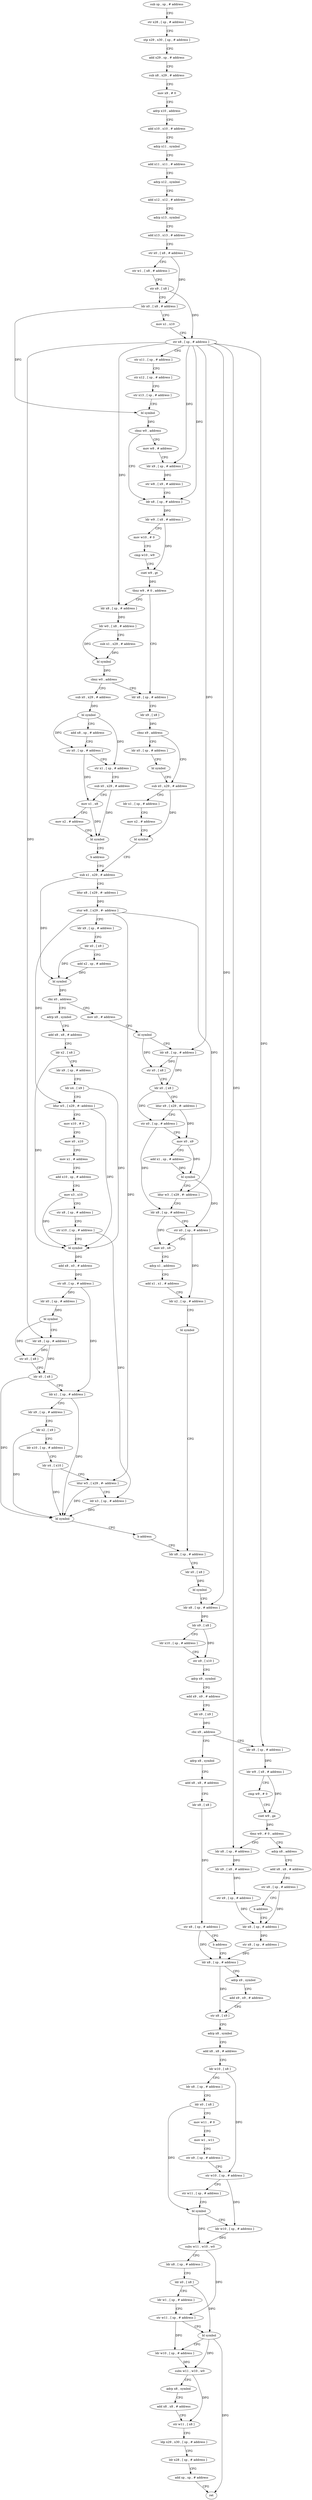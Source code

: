 digraph "func" {
"4231444" [label = "sub sp , sp , # address" ]
"4231448" [label = "str x28 , [ sp , # address ]" ]
"4231452" [label = "stp x29 , x30 , [ sp , # address ]" ]
"4231456" [label = "add x29 , sp , # address" ]
"4231460" [label = "sub x8 , x29 , # address" ]
"4231464" [label = "mov x9 , # 0" ]
"4231468" [label = "adrp x10 , address" ]
"4231472" [label = "add x10 , x10 , # address" ]
"4231476" [label = "adrp x11 , symbol" ]
"4231480" [label = "add x11 , x11 , # address" ]
"4231484" [label = "adrp x12 , symbol" ]
"4231488" [label = "add x12 , x12 , # address" ]
"4231492" [label = "adrp x13 , symbol" ]
"4231496" [label = "add x13 , x13 , # address" ]
"4231500" [label = "str x0 , [ x8 , # address ]" ]
"4231504" [label = "str w1 , [ x8 , # address ]" ]
"4231508" [label = "str x9 , [ x8 ]" ]
"4231512" [label = "ldr x0 , [ x8 , # address ]" ]
"4231516" [label = "mov x1 , x10" ]
"4231520" [label = "str x8 , [ sp , # address ]" ]
"4231524" [label = "str x11 , [ sp , # address ]" ]
"4231528" [label = "str x12 , [ sp , # address ]" ]
"4231532" [label = "str x13 , [ sp , # address ]" ]
"4231536" [label = "bl symbol" ]
"4231540" [label = "cbnz w0 , address" ]
"4231556" [label = "ldr x8 , [ sp , # address ]" ]
"4231544" [label = "mov w8 , # address" ]
"4231560" [label = "ldr w9 , [ x8 , # address ]" ]
"4231564" [label = "mov w10 , # 0" ]
"4231568" [label = "cmp w10 , w9" ]
"4231572" [label = "cset w9 , gt" ]
"4231576" [label = "tbnz w9 , # 0 , address" ]
"4231640" [label = "ldr x8 , [ sp , # address ]" ]
"4231580" [label = "ldr x8 , [ sp , # address ]" ]
"4231548" [label = "ldr x9 , [ sp , # address ]" ]
"4231552" [label = "str w8 , [ x9 , # address ]" ]
"4231644" [label = "ldr x9 , [ x8 ]" ]
"4231648" [label = "cbnz x9 , address" ]
"4231660" [label = "sub x0 , x29 , # address" ]
"4231652" [label = "ldr x0 , [ sp , # address ]" ]
"4231584" [label = "ldr w0 , [ x8 , # address ]" ]
"4231588" [label = "sub x1 , x29 , # address" ]
"4231592" [label = "bl symbol" ]
"4231596" [label = "cbnz w0 , address" ]
"4231600" [label = "sub x0 , x29 , # address" ]
"4231664" [label = "ldr x1 , [ sp , # address ]" ]
"4231668" [label = "mov x2 , # address" ]
"4231672" [label = "bl symbol" ]
"4231676" [label = "sub x1 , x29 , # address" ]
"4231656" [label = "bl symbol" ]
"4231604" [label = "bl symbol" ]
"4231608" [label = "add x8 , sp , # address" ]
"4231612" [label = "str x0 , [ sp , # address ]" ]
"4231616" [label = "str x1 , [ sp , # address ]" ]
"4231620" [label = "sub x0 , x29 , # address" ]
"4231624" [label = "mov x1 , x8" ]
"4231628" [label = "mov x2 , # address" ]
"4231632" [label = "bl symbol" ]
"4231636" [label = "b address" ]
"4231828" [label = "mov x0 , # address" ]
"4231832" [label = "bl symbol" ]
"4231836" [label = "ldr x8 , [ sp , # address ]" ]
"4231840" [label = "str x0 , [ x8 ]" ]
"4231844" [label = "ldr x0 , [ x8 ]" ]
"4231848" [label = "ldur x9 , [ x29 , #- address ]" ]
"4231852" [label = "str x0 , [ sp , # address ]" ]
"4231856" [label = "mov x0 , x9" ]
"4231860" [label = "add x1 , sp , # address" ]
"4231864" [label = "bl symbol" ]
"4231868" [label = "ldur w3 , [ x29 , #- address ]" ]
"4231872" [label = "ldr x8 , [ sp , # address ]" ]
"4231876" [label = "str x0 , [ sp , # address ]" ]
"4231880" [label = "mov x0 , x8" ]
"4231884" [label = "adrp x1 , address" ]
"4231888" [label = "add x1 , x1 , # address" ]
"4231892" [label = "ldr x2 , [ sp , # address ]" ]
"4231896" [label = "bl symbol" ]
"4231900" [label = "ldr x8 , [ sp , # address ]" ]
"4231708" [label = "adrp x8 , symbol" ]
"4231712" [label = "add x8 , x8 , # address" ]
"4231716" [label = "ldr x2 , [ x8 ]" ]
"4231720" [label = "ldr x9 , [ sp , # address ]" ]
"4231724" [label = "ldr x4 , [ x9 ]" ]
"4231728" [label = "ldur w5 , [ x29 , #- address ]" ]
"4231732" [label = "mov x10 , # 0" ]
"4231736" [label = "mov x0 , x10" ]
"4231740" [label = "mov x1 , # address" ]
"4231744" [label = "add x10 , sp , # address" ]
"4231748" [label = "mov x3 , x10" ]
"4231752" [label = "str x8 , [ sp , # address ]" ]
"4231756" [label = "str x10 , [ sp , # address ]" ]
"4231760" [label = "bl symbol" ]
"4231764" [label = "add x8 , x0 , # address" ]
"4231768" [label = "str x8 , [ sp , # address ]" ]
"4231772" [label = "ldr x0 , [ sp , # address ]" ]
"4231776" [label = "bl symbol" ]
"4231780" [label = "ldr x8 , [ sp , # address ]" ]
"4231784" [label = "str x0 , [ x8 ]" ]
"4231788" [label = "ldr x0 , [ x8 ]" ]
"4231792" [label = "ldr x1 , [ sp , # address ]" ]
"4231796" [label = "ldr x9 , [ sp , # address ]" ]
"4231800" [label = "ldr x2 , [ x9 ]" ]
"4231804" [label = "ldr x10 , [ sp , # address ]" ]
"4231808" [label = "ldr x4 , [ x10 ]" ]
"4231812" [label = "ldur w5 , [ x29 , #- address ]" ]
"4231816" [label = "ldr x3 , [ sp , # address ]" ]
"4231820" [label = "bl symbol" ]
"4231824" [label = "b address" ]
"4231680" [label = "ldur x8 , [ x29 , #- address ]" ]
"4231684" [label = "stur w8 , [ x29 , #- address ]" ]
"4231688" [label = "ldr x9 , [ sp , # address ]" ]
"4231692" [label = "ldr x0 , [ x9 ]" ]
"4231696" [label = "add x2 , sp , # address" ]
"4231700" [label = "bl symbol" ]
"4231704" [label = "cbz x0 , address" ]
"4231964" [label = "ldr x8 , [ sp , # address ]" ]
"4231968" [label = "ldr w9 , [ x8 , # address ]" ]
"4231972" [label = "cmp w9 , # 0" ]
"4231976" [label = "cset w9 , ge" ]
"4231980" [label = "tbnz w9 , # 0 , address" ]
"4232000" [label = "ldr x8 , [ sp , # address ]" ]
"4231984" [label = "adrp x8 , address" ]
"4231944" [label = "adrp x8 , symbol" ]
"4231948" [label = "add x8 , x8 , # address" ]
"4231952" [label = "ldr x8 , [ x8 ]" ]
"4231956" [label = "str x8 , [ sp , # address ]" ]
"4231960" [label = "b address" ]
"4232020" [label = "ldr x8 , [ sp , # address ]" ]
"4231904" [label = "ldr x0 , [ x8 ]" ]
"4231908" [label = "bl symbol" ]
"4231912" [label = "ldr x8 , [ sp , # address ]" ]
"4231916" [label = "ldr x9 , [ x8 ]" ]
"4231920" [label = "ldr x10 , [ sp , # address ]" ]
"4231924" [label = "str x9 , [ x10 ]" ]
"4231928" [label = "adrp x9 , symbol" ]
"4231932" [label = "add x9 , x9 , # address" ]
"4231936" [label = "ldr x9 , [ x9 ]" ]
"4231940" [label = "cbz x9 , address" ]
"4232004" [label = "ldr x9 , [ x8 , # address ]" ]
"4232008" [label = "str x9 , [ sp , # address ]" ]
"4232012" [label = "ldr x8 , [ sp , # address ]" ]
"4231988" [label = "add x8 , x8 , # address" ]
"4231992" [label = "str x8 , [ sp , # address ]" ]
"4231996" [label = "b address" ]
"4232024" [label = "adrp x9 , symbol" ]
"4232028" [label = "add x9 , x9 , # address" ]
"4232032" [label = "str x8 , [ x9 ]" ]
"4232036" [label = "adrp x8 , symbol" ]
"4232040" [label = "add x8 , x8 , # address" ]
"4232044" [label = "ldr w10 , [ x8 ]" ]
"4232048" [label = "ldr x8 , [ sp , # address ]" ]
"4232052" [label = "ldr x0 , [ x8 ]" ]
"4232056" [label = "mov w11 , # 0" ]
"4232060" [label = "mov w1 , w11" ]
"4232064" [label = "str x9 , [ sp , # address ]" ]
"4232068" [label = "str w10 , [ sp , # address ]" ]
"4232072" [label = "str w11 , [ sp , # address ]" ]
"4232076" [label = "bl symbol" ]
"4232080" [label = "ldr w10 , [ sp , # address ]" ]
"4232084" [label = "subs w11 , w10 , w0" ]
"4232088" [label = "ldr x8 , [ sp , # address ]" ]
"4232092" [label = "ldr x0 , [ x8 ]" ]
"4232096" [label = "ldr w1 , [ sp , # address ]" ]
"4232100" [label = "str w11 , [ sp , # address ]" ]
"4232104" [label = "bl symbol" ]
"4232108" [label = "ldr w10 , [ sp , # address ]" ]
"4232112" [label = "subs w11 , w10 , w0" ]
"4232116" [label = "adrp x8 , symbol" ]
"4232120" [label = "add x8 , x8 , # address" ]
"4232124" [label = "str w11 , [ x8 ]" ]
"4232128" [label = "ldp x29 , x30 , [ sp , # address ]" ]
"4232132" [label = "ldr x28 , [ sp , # address ]" ]
"4232136" [label = "add sp , sp , # address" ]
"4232140" [label = "ret" ]
"4232016" [label = "str x8 , [ sp , # address ]" ]
"4231444" -> "4231448" [ label = "CFG" ]
"4231448" -> "4231452" [ label = "CFG" ]
"4231452" -> "4231456" [ label = "CFG" ]
"4231456" -> "4231460" [ label = "CFG" ]
"4231460" -> "4231464" [ label = "CFG" ]
"4231464" -> "4231468" [ label = "CFG" ]
"4231468" -> "4231472" [ label = "CFG" ]
"4231472" -> "4231476" [ label = "CFG" ]
"4231476" -> "4231480" [ label = "CFG" ]
"4231480" -> "4231484" [ label = "CFG" ]
"4231484" -> "4231488" [ label = "CFG" ]
"4231488" -> "4231492" [ label = "CFG" ]
"4231492" -> "4231496" [ label = "CFG" ]
"4231496" -> "4231500" [ label = "CFG" ]
"4231500" -> "4231504" [ label = "CFG" ]
"4231500" -> "4231512" [ label = "DFG" ]
"4231504" -> "4231508" [ label = "CFG" ]
"4231508" -> "4231512" [ label = "CFG" ]
"4231508" -> "4231520" [ label = "DFG" ]
"4231512" -> "4231516" [ label = "CFG" ]
"4231512" -> "4231536" [ label = "DFG" ]
"4231516" -> "4231520" [ label = "CFG" ]
"4231520" -> "4231524" [ label = "CFG" ]
"4231520" -> "4231556" [ label = "DFG" ]
"4231520" -> "4231548" [ label = "DFG" ]
"4231520" -> "4231580" [ label = "DFG" ]
"4231520" -> "4231836" [ label = "DFG" ]
"4231520" -> "4231780" [ label = "DFG" ]
"4231520" -> "4231912" [ label = "DFG" ]
"4231520" -> "4231964" [ label = "DFG" ]
"4231520" -> "4232000" [ label = "DFG" ]
"4231524" -> "4231528" [ label = "CFG" ]
"4231528" -> "4231532" [ label = "CFG" ]
"4231532" -> "4231536" [ label = "CFG" ]
"4231536" -> "4231540" [ label = "DFG" ]
"4231540" -> "4231556" [ label = "CFG" ]
"4231540" -> "4231544" [ label = "CFG" ]
"4231556" -> "4231560" [ label = "DFG" ]
"4231544" -> "4231548" [ label = "CFG" ]
"4231560" -> "4231564" [ label = "CFG" ]
"4231560" -> "4231572" [ label = "DFG" ]
"4231564" -> "4231568" [ label = "CFG" ]
"4231568" -> "4231572" [ label = "CFG" ]
"4231572" -> "4231576" [ label = "DFG" ]
"4231576" -> "4231640" [ label = "CFG" ]
"4231576" -> "4231580" [ label = "CFG" ]
"4231640" -> "4231644" [ label = "CFG" ]
"4231580" -> "4231584" [ label = "DFG" ]
"4231548" -> "4231552" [ label = "DFG" ]
"4231552" -> "4231556" [ label = "CFG" ]
"4231644" -> "4231648" [ label = "DFG" ]
"4231648" -> "4231660" [ label = "CFG" ]
"4231648" -> "4231652" [ label = "CFG" ]
"4231660" -> "4231664" [ label = "CFG" ]
"4231660" -> "4231672" [ label = "DFG" ]
"4231652" -> "4231656" [ label = "CFG" ]
"4231584" -> "4231588" [ label = "CFG" ]
"4231584" -> "4231592" [ label = "DFG" ]
"4231588" -> "4231592" [ label = "DFG" ]
"4231592" -> "4231596" [ label = "DFG" ]
"4231596" -> "4231640" [ label = "CFG" ]
"4231596" -> "4231600" [ label = "CFG" ]
"4231600" -> "4231604" [ label = "DFG" ]
"4231664" -> "4231668" [ label = "CFG" ]
"4231668" -> "4231672" [ label = "CFG" ]
"4231672" -> "4231676" [ label = "CFG" ]
"4231676" -> "4231680" [ label = "CFG" ]
"4231676" -> "4231700" [ label = "DFG" ]
"4231656" -> "4231660" [ label = "CFG" ]
"4231604" -> "4231608" [ label = "CFG" ]
"4231604" -> "4231612" [ label = "DFG" ]
"4231604" -> "4231616" [ label = "DFG" ]
"4231608" -> "4231612" [ label = "CFG" ]
"4231612" -> "4231616" [ label = "CFG" ]
"4231612" -> "4231624" [ label = "DFG" ]
"4231616" -> "4231620" [ label = "CFG" ]
"4231620" -> "4231624" [ label = "CFG" ]
"4231620" -> "4231632" [ label = "DFG" ]
"4231624" -> "4231628" [ label = "CFG" ]
"4231624" -> "4231632" [ label = "DFG" ]
"4231628" -> "4231632" [ label = "CFG" ]
"4231632" -> "4231636" [ label = "CFG" ]
"4231636" -> "4231676" [ label = "CFG" ]
"4231828" -> "4231832" [ label = "CFG" ]
"4231832" -> "4231836" [ label = "CFG" ]
"4231832" -> "4231840" [ label = "DFG" ]
"4231836" -> "4231840" [ label = "DFG" ]
"4231836" -> "4231844" [ label = "DFG" ]
"4231840" -> "4231844" [ label = "CFG" ]
"4231844" -> "4231848" [ label = "CFG" ]
"4231844" -> "4231852" [ label = "DFG" ]
"4231848" -> "4231852" [ label = "CFG" ]
"4231848" -> "4231856" [ label = "DFG" ]
"4231852" -> "4231856" [ label = "CFG" ]
"4231852" -> "4231872" [ label = "DFG" ]
"4231856" -> "4231860" [ label = "CFG" ]
"4231856" -> "4231864" [ label = "DFG" ]
"4231860" -> "4231864" [ label = "DFG" ]
"4231864" -> "4231868" [ label = "CFG" ]
"4231864" -> "4231876" [ label = "DFG" ]
"4231868" -> "4231872" [ label = "CFG" ]
"4231872" -> "4231876" [ label = "CFG" ]
"4231872" -> "4231880" [ label = "DFG" ]
"4231876" -> "4231880" [ label = "CFG" ]
"4231876" -> "4231892" [ label = "DFG" ]
"4231880" -> "4231884" [ label = "CFG" ]
"4231884" -> "4231888" [ label = "CFG" ]
"4231888" -> "4231892" [ label = "CFG" ]
"4231892" -> "4231896" [ label = "CFG" ]
"4231896" -> "4231900" [ label = "CFG" ]
"4231900" -> "4231904" [ label = "CFG" ]
"4231708" -> "4231712" [ label = "CFG" ]
"4231712" -> "4231716" [ label = "CFG" ]
"4231716" -> "4231720" [ label = "CFG" ]
"4231716" -> "4231760" [ label = "DFG" ]
"4231720" -> "4231724" [ label = "CFG" ]
"4231724" -> "4231728" [ label = "CFG" ]
"4231724" -> "4231760" [ label = "DFG" ]
"4231728" -> "4231732" [ label = "CFG" ]
"4231728" -> "4231760" [ label = "DFG" ]
"4231732" -> "4231736" [ label = "CFG" ]
"4231736" -> "4231740" [ label = "CFG" ]
"4231740" -> "4231744" [ label = "CFG" ]
"4231744" -> "4231748" [ label = "CFG" ]
"4231748" -> "4231752" [ label = "CFG" ]
"4231748" -> "4231760" [ label = "DFG" ]
"4231752" -> "4231756" [ label = "CFG" ]
"4231756" -> "4231760" [ label = "CFG" ]
"4231756" -> "4231816" [ label = "DFG" ]
"4231760" -> "4231764" [ label = "DFG" ]
"4231764" -> "4231768" [ label = "DFG" ]
"4231768" -> "4231772" [ label = "DFG" ]
"4231768" -> "4231792" [ label = "DFG" ]
"4231772" -> "4231776" [ label = "DFG" ]
"4231776" -> "4231780" [ label = "CFG" ]
"4231776" -> "4231784" [ label = "DFG" ]
"4231780" -> "4231784" [ label = "DFG" ]
"4231780" -> "4231788" [ label = "DFG" ]
"4231784" -> "4231788" [ label = "CFG" ]
"4231788" -> "4231792" [ label = "CFG" ]
"4231788" -> "4231820" [ label = "DFG" ]
"4231792" -> "4231796" [ label = "CFG" ]
"4231792" -> "4231820" [ label = "DFG" ]
"4231796" -> "4231800" [ label = "CFG" ]
"4231800" -> "4231804" [ label = "CFG" ]
"4231800" -> "4231820" [ label = "DFG" ]
"4231804" -> "4231808" [ label = "CFG" ]
"4231808" -> "4231812" [ label = "CFG" ]
"4231808" -> "4231820" [ label = "DFG" ]
"4231812" -> "4231816" [ label = "CFG" ]
"4231812" -> "4231820" [ label = "DFG" ]
"4231816" -> "4231820" [ label = "DFG" ]
"4231820" -> "4231824" [ label = "CFG" ]
"4231824" -> "4231900" [ label = "CFG" ]
"4231680" -> "4231684" [ label = "DFG" ]
"4231684" -> "4231688" [ label = "CFG" ]
"4231684" -> "4231868" [ label = "DFG" ]
"4231684" -> "4231728" [ label = "DFG" ]
"4231684" -> "4231812" [ label = "DFG" ]
"4231688" -> "4231692" [ label = "CFG" ]
"4231692" -> "4231696" [ label = "CFG" ]
"4231692" -> "4231700" [ label = "DFG" ]
"4231696" -> "4231700" [ label = "DFG" ]
"4231700" -> "4231704" [ label = "DFG" ]
"4231704" -> "4231828" [ label = "CFG" ]
"4231704" -> "4231708" [ label = "CFG" ]
"4231964" -> "4231968" [ label = "DFG" ]
"4231968" -> "4231972" [ label = "CFG" ]
"4231968" -> "4231976" [ label = "DFG" ]
"4231972" -> "4231976" [ label = "CFG" ]
"4231976" -> "4231980" [ label = "DFG" ]
"4231980" -> "4232000" [ label = "CFG" ]
"4231980" -> "4231984" [ label = "CFG" ]
"4232000" -> "4232004" [ label = "DFG" ]
"4231984" -> "4231988" [ label = "CFG" ]
"4231944" -> "4231948" [ label = "CFG" ]
"4231948" -> "4231952" [ label = "CFG" ]
"4231952" -> "4231956" [ label = "DFG" ]
"4231956" -> "4231960" [ label = "CFG" ]
"4231956" -> "4232020" [ label = "DFG" ]
"4231960" -> "4232020" [ label = "CFG" ]
"4232020" -> "4232024" [ label = "CFG" ]
"4232020" -> "4232032" [ label = "DFG" ]
"4231904" -> "4231908" [ label = "DFG" ]
"4231908" -> "4231912" [ label = "CFG" ]
"4231912" -> "4231916" [ label = "DFG" ]
"4231916" -> "4231920" [ label = "CFG" ]
"4231916" -> "4231924" [ label = "DFG" ]
"4231920" -> "4231924" [ label = "CFG" ]
"4231924" -> "4231928" [ label = "CFG" ]
"4231928" -> "4231932" [ label = "CFG" ]
"4231932" -> "4231936" [ label = "CFG" ]
"4231936" -> "4231940" [ label = "DFG" ]
"4231940" -> "4231964" [ label = "CFG" ]
"4231940" -> "4231944" [ label = "CFG" ]
"4232004" -> "4232008" [ label = "DFG" ]
"4232008" -> "4232012" [ label = "DFG" ]
"4232012" -> "4232016" [ label = "DFG" ]
"4231988" -> "4231992" [ label = "CFG" ]
"4231992" -> "4231996" [ label = "CFG" ]
"4231992" -> "4232012" [ label = "DFG" ]
"4231996" -> "4232012" [ label = "CFG" ]
"4232024" -> "4232028" [ label = "CFG" ]
"4232028" -> "4232032" [ label = "CFG" ]
"4232032" -> "4232036" [ label = "CFG" ]
"4232036" -> "4232040" [ label = "CFG" ]
"4232040" -> "4232044" [ label = "CFG" ]
"4232044" -> "4232048" [ label = "CFG" ]
"4232044" -> "4232068" [ label = "DFG" ]
"4232048" -> "4232052" [ label = "CFG" ]
"4232052" -> "4232056" [ label = "CFG" ]
"4232052" -> "4232076" [ label = "DFG" ]
"4232056" -> "4232060" [ label = "CFG" ]
"4232060" -> "4232064" [ label = "CFG" ]
"4232064" -> "4232068" [ label = "CFG" ]
"4232068" -> "4232072" [ label = "CFG" ]
"4232068" -> "4232080" [ label = "DFG" ]
"4232072" -> "4232076" [ label = "CFG" ]
"4232076" -> "4232080" [ label = "CFG" ]
"4232076" -> "4232084" [ label = "DFG" ]
"4232080" -> "4232084" [ label = "DFG" ]
"4232084" -> "4232088" [ label = "CFG" ]
"4232084" -> "4232100" [ label = "DFG" ]
"4232088" -> "4232092" [ label = "CFG" ]
"4232092" -> "4232096" [ label = "CFG" ]
"4232092" -> "4232104" [ label = "DFG" ]
"4232096" -> "4232100" [ label = "CFG" ]
"4232100" -> "4232104" [ label = "CFG" ]
"4232100" -> "4232108" [ label = "DFG" ]
"4232104" -> "4232108" [ label = "CFG" ]
"4232104" -> "4232112" [ label = "DFG" ]
"4232104" -> "4232140" [ label = "DFG" ]
"4232108" -> "4232112" [ label = "DFG" ]
"4232112" -> "4232116" [ label = "CFG" ]
"4232112" -> "4232124" [ label = "DFG" ]
"4232116" -> "4232120" [ label = "CFG" ]
"4232120" -> "4232124" [ label = "CFG" ]
"4232124" -> "4232128" [ label = "CFG" ]
"4232128" -> "4232132" [ label = "CFG" ]
"4232132" -> "4232136" [ label = "CFG" ]
"4232136" -> "4232140" [ label = "CFG" ]
"4232016" -> "4232020" [ label = "DFG" ]
}
